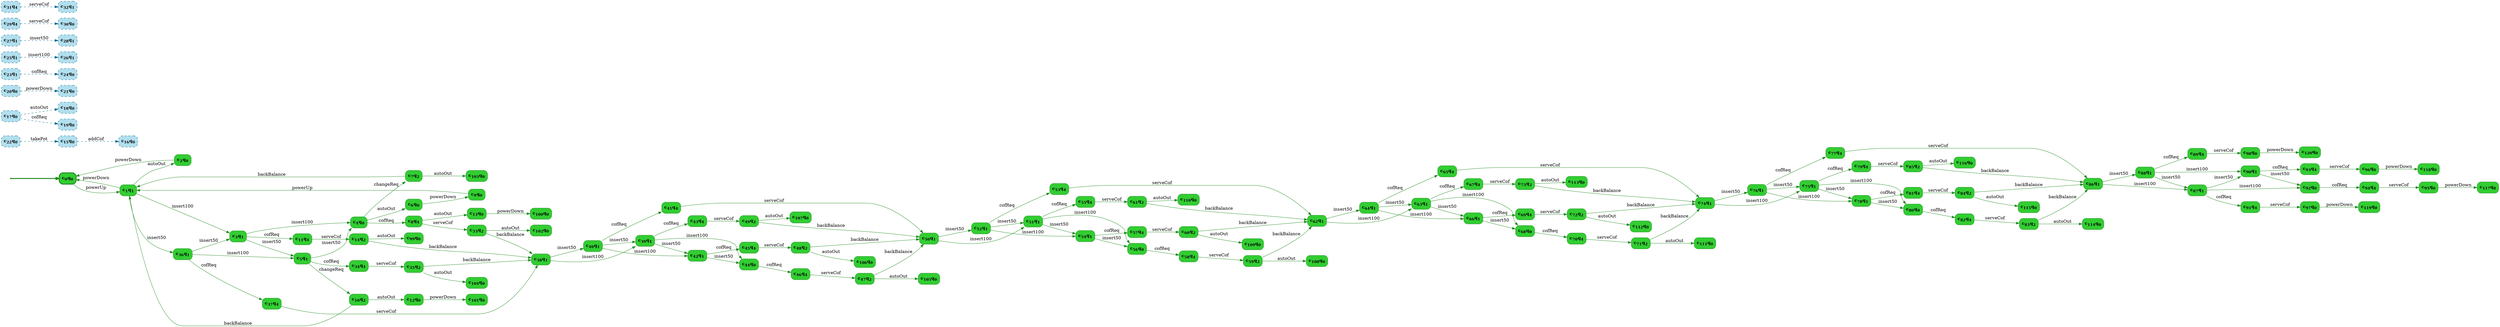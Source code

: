 digraph g {

	rankdir="LR"

	__invisible__[shape="point", color="forestgreen"]
	c0q0[label=<<b>c<sub>0</sub>q<sub>0</sub></b>>, shape="box", style="rounded, filled", fillcolor="limegreen", color="forestgreen", penwidth=3] // Initial
	c1q1[label=<<b>c<sub>1</sub>q<sub>1</sub></b>>, shape="box", style="rounded, filled", fillcolor="limegreen", color="forestgreen"]
	c2q0[label=<<b>c<sub>2</sub>q<sub>0</sub></b>>, shape="box", style="rounded, filled", fillcolor="limegreen", color="forestgreen"]
	c3q1[label=<<b>c<sub>3</sub>q<sub>1</sub></b>>, shape="box", style="rounded, filled", fillcolor="limegreen", color="forestgreen"]
	c4q0[label=<<b>c<sub>4</sub>q<sub>0</sub></b>>, shape="box", style="rounded, filled", fillcolor="limegreen", color="forestgreen"]
	c6q0[label=<<b>c<sub>6</sub>q<sub>0</sub></b>>, shape="box", style="rounded, filled", fillcolor="limegreen", color="forestgreen"]
	c9q0[label=<<b>c<sub>9</sub>q<sub>0</sub></b>>, shape="box", style="rounded, filled", fillcolor="limegreen", color="forestgreen"]
	c7q2[label=<<b>c<sub>7</sub>q<sub>2</sub></b>>, shape="box", style="rounded, filled", fillcolor="limegreen", color="forestgreen"]
	c103q0[label=<<b>c<sub>103</sub>q<sub>0</sub></b>>, shape="box", style="rounded, filled", fillcolor="limegreen", color="forestgreen"]
	c8q4[label=<<b>c<sub>8</sub>q<sub>4</sub></b>>, shape="box", style="rounded, filled", fillcolor="limegreen", color="forestgreen"]
	c13q0[label=<<b>c<sub>13</sub>q<sub>0</sub></b>>, shape="box", style="rounded, filled", fillcolor="limegreen", color="forestgreen"]
	c100q0[label=<<b>c<sub>100</sub>q<sub>0</sub></b>>, shape="box", style="rounded, filled", fillcolor="limegreen", color="forestgreen"]
	c33q2[label=<<b>c<sub>33</sub>q<sub>2</sub></b>>, shape="box", style="rounded, filled", fillcolor="limegreen", color="forestgreen"]
	c102q0[label=<<b>c<sub>102</sub>q<sub>0</sub></b>>, shape="box", style="rounded, filled", fillcolor="limegreen", color="forestgreen"]
	c38q1[label=<<b>c<sub>38</sub>q<sub>1</sub></b>>, shape="box", style="rounded, filled", fillcolor="limegreen", color="forestgreen"]
	c39q1[label=<<b>c<sub>39</sub>q<sub>1</sub></b>>, shape="box", style="rounded, filled", fillcolor="limegreen", color="forestgreen"]
	c43q4[label=<<b>c<sub>43</sub>q<sub>4</sub></b>>, shape="box", style="rounded, filled", fillcolor="limegreen", color="forestgreen"]
	c49q2[label=<<b>c<sub>49</sub>q<sub>2</sub></b>>, shape="box", style="rounded, filled", fillcolor="limegreen", color="forestgreen"]
	c107q0[label=<<b>c<sub>107</sub>q<sub>0</sub></b>>, shape="box", style="rounded, filled", fillcolor="limegreen", color="forestgreen"]
	c50q1[label=<<b>c<sub>50</sub>q<sub>1</sub></b>>, shape="box", style="rounded, filled", fillcolor="limegreen", color="forestgreen"]
	c51q1[label=<<b>c<sub>51</sub>q<sub>1</sub></b>>, shape="box", style="rounded, filled", fillcolor="limegreen", color="forestgreen"]
	c55q4[label=<<b>c<sub>55</sub>q<sub>4</sub></b>>, shape="box", style="rounded, filled", fillcolor="limegreen", color="forestgreen"]
	c61q2[label=<<b>c<sub>61</sub>q<sub>2</sub></b>>, shape="box", style="rounded, filled", fillcolor="limegreen", color="forestgreen"]
	c110q0[label=<<b>c<sub>110</sub>q<sub>0</sub></b>>, shape="box", style="rounded, filled", fillcolor="limegreen", color="forestgreen"]
	c62q1[label=<<b>c<sub>62</sub>q<sub>1</sub></b>>, shape="box", style="rounded, filled", fillcolor="limegreen", color="forestgreen"]
	c63q1[label=<<b>c<sub>63</sub>q<sub>1</sub></b>>, shape="box", style="rounded, filled", fillcolor="limegreen", color="forestgreen"]
	c67q4[label=<<b>c<sub>67</sub>q<sub>4</sub></b>>, shape="box", style="rounded, filled", fillcolor="limegreen", color="forestgreen"]
	c73q2[label=<<b>c<sub>73</sub>q<sub>2</sub></b>>, shape="box", style="rounded, filled", fillcolor="limegreen", color="forestgreen"]
	c113q0[label=<<b>c<sub>113</sub>q<sub>0</sub></b>>, shape="box", style="rounded, filled", fillcolor="limegreen", color="forestgreen"]
	c74q1[label=<<b>c<sub>74</sub>q<sub>1</sub></b>>, shape="box", style="rounded, filled", fillcolor="limegreen", color="forestgreen"]
	c75q1[label=<<b>c<sub>75</sub>q<sub>1</sub></b>>, shape="box", style="rounded, filled", fillcolor="limegreen", color="forestgreen"]
	c79q4[label=<<b>c<sub>79</sub>q<sub>4</sub></b>>, shape="box", style="rounded, filled", fillcolor="limegreen", color="forestgreen"]
	c85q2[label=<<b>c<sub>85</sub>q<sub>2</sub></b>>, shape="box", style="rounded, filled", fillcolor="limegreen", color="forestgreen"]
	c116q0[label=<<b>c<sub>116</sub>q<sub>0</sub></b>>, shape="box", style="rounded, filled", fillcolor="limegreen", color="forestgreen"]
	c86q1[label=<<b>c<sub>86</sub>q<sub>1</sub></b>>, shape="box", style="rounded, filled", fillcolor="limegreen", color="forestgreen"]
	c87q1[label=<<b>c<sub>87</sub>q<sub>1</sub></b>>, shape="box", style="rounded, filled", fillcolor="limegreen", color="forestgreen"]
	c91q4[label=<<b>c<sub>91</sub>q<sub>4</sub></b>>, shape="box", style="rounded, filled", fillcolor="limegreen", color="forestgreen"]
	c97q0[label=<<b>c<sub>97</sub>q<sub>0</sub></b>>, shape="box", style="rounded, filled", fillcolor="limegreen", color="forestgreen"]
	c119q0[label=<<b>c<sub>119</sub>q<sub>0</sub></b>>, shape="box", style="rounded, filled", fillcolor="limegreen", color="forestgreen"]
	c92q0[label=<<b>c<sub>92</sub>q<sub>0</sub></b>>, shape="box", style="rounded, filled", fillcolor="limegreen", color="forestgreen"]
	c94q4[label=<<b>c<sub>94</sub>q<sub>4</sub></b>>, shape="box", style="rounded, filled", fillcolor="limegreen", color="forestgreen"]
	c95q0[label=<<b>c<sub>95</sub>q<sub>0</sub></b>>, shape="box", style="rounded, filled", fillcolor="limegreen", color="forestgreen"]
	c117q0[label=<<b>c<sub>117</sub>q<sub>0</sub></b>>, shape="box", style="rounded, filled", fillcolor="limegreen", color="forestgreen"]
	c90q1[label=<<b>c<sub>90</sub>q<sub>1</sub></b>>, shape="box", style="rounded, filled", fillcolor="limegreen", color="forestgreen"]
	c93q4[label=<<b>c<sub>93</sub>q<sub>4</sub></b>>, shape="box", style="rounded, filled", fillcolor="limegreen", color="forestgreen"]
	c96q0[label=<<b>c<sub>96</sub>q<sub>0</sub></b>>, shape="box", style="rounded, filled", fillcolor="limegreen", color="forestgreen"]
	c118q0[label=<<b>c<sub>118</sub>q<sub>0</sub></b>>, shape="box", style="rounded, filled", fillcolor="limegreen", color="forestgreen"]
	c88q1[label=<<b>c<sub>88</sub>q<sub>1</sub></b>>, shape="box", style="rounded, filled", fillcolor="limegreen", color="forestgreen"]
	c89q4[label=<<b>c<sub>89</sub>q<sub>4</sub></b>>, shape="box", style="rounded, filled", fillcolor="limegreen", color="forestgreen"]
	c98q0[label=<<b>c<sub>98</sub>q<sub>0</sub></b>>, shape="box", style="rounded, filled", fillcolor="limegreen", color="forestgreen"]
	c120q0[label=<<b>c<sub>120</sub>q<sub>0</sub></b>>, shape="box", style="rounded, filled", fillcolor="limegreen", color="forestgreen"]
	c80q0[label=<<b>c<sub>80</sub>q<sub>0</sub></b>>, shape="box", style="rounded, filled", fillcolor="limegreen", color="forestgreen"]
	c82q4[label=<<b>c<sub>82</sub>q<sub>4</sub></b>>, shape="box", style="rounded, filled", fillcolor="limegreen", color="forestgreen"]
	c83q2[label=<<b>c<sub>83</sub>q<sub>2</sub></b>>, shape="box", style="rounded, filled", fillcolor="limegreen", color="forestgreen"]
	c114q0[label=<<b>c<sub>114</sub>q<sub>0</sub></b>>, shape="box", style="rounded, filled", fillcolor="limegreen", color="forestgreen"]
	c78q1[label=<<b>c<sub>78</sub>q<sub>1</sub></b>>, shape="box", style="rounded, filled", fillcolor="limegreen", color="forestgreen"]
	c81q4[label=<<b>c<sub>81</sub>q<sub>4</sub></b>>, shape="box", style="rounded, filled", fillcolor="limegreen", color="forestgreen"]
	c84q2[label=<<b>c<sub>84</sub>q<sub>2</sub></b>>, shape="box", style="rounded, filled", fillcolor="limegreen", color="forestgreen"]
	c115q0[label=<<b>c<sub>115</sub>q<sub>0</sub></b>>, shape="box", style="rounded, filled", fillcolor="limegreen", color="forestgreen"]
	c76q1[label=<<b>c<sub>76</sub>q<sub>1</sub></b>>, shape="box", style="rounded, filled", fillcolor="limegreen", color="forestgreen"]
	c77q4[label=<<b>c<sub>77</sub>q<sub>4</sub></b>>, shape="box", style="rounded, filled", fillcolor="limegreen", color="forestgreen"]
	c68q0[label=<<b>c<sub>68</sub>q<sub>0</sub></b>>, shape="box", style="rounded, filled", fillcolor="limegreen", color="forestgreen"]
	c70q4[label=<<b>c<sub>70</sub>q<sub>4</sub></b>>, shape="box", style="rounded, filled", fillcolor="limegreen", color="forestgreen"]
	c71q2[label=<<b>c<sub>71</sub>q<sub>2</sub></b>>, shape="box", style="rounded, filled", fillcolor="limegreen", color="forestgreen"]
	c111q0[label=<<b>c<sub>111</sub>q<sub>0</sub></b>>, shape="box", style="rounded, filled", fillcolor="limegreen", color="forestgreen"]
	c66q1[label=<<b>c<sub>66</sub>q<sub>1</sub></b>>, shape="box", style="rounded, filled", fillcolor="limegreen", color="forestgreen"]
	c69q4[label=<<b>c<sub>69</sub>q<sub>4</sub></b>>, shape="box", style="rounded, filled", fillcolor="limegreen", color="forestgreen"]
	c72q2[label=<<b>c<sub>72</sub>q<sub>2</sub></b>>, shape="box", style="rounded, filled", fillcolor="limegreen", color="forestgreen"]
	c112q0[label=<<b>c<sub>112</sub>q<sub>0</sub></b>>, shape="box", style="rounded, filled", fillcolor="limegreen", color="forestgreen"]
	c64q1[label=<<b>c<sub>64</sub>q<sub>1</sub></b>>, shape="box", style="rounded, filled", fillcolor="limegreen", color="forestgreen"]
	c65q4[label=<<b>c<sub>65</sub>q<sub>4</sub></b>>, shape="box", style="rounded, filled", fillcolor="limegreen", color="forestgreen"]
	c56q0[label=<<b>c<sub>56</sub>q<sub>0</sub></b>>, shape="box", style="rounded, filled", fillcolor="limegreen", color="forestgreen"]
	c58q4[label=<<b>c<sub>58</sub>q<sub>4</sub></b>>, shape="box", style="rounded, filled", fillcolor="limegreen", color="forestgreen"]
	c59q2[label=<<b>c<sub>59</sub>q<sub>2</sub></b>>, shape="box", style="rounded, filled", fillcolor="limegreen", color="forestgreen"]
	c108q0[label=<<b>c<sub>108</sub>q<sub>0</sub></b>>, shape="box", style="rounded, filled", fillcolor="limegreen", color="forestgreen"]
	c54q1[label=<<b>c<sub>54</sub>q<sub>1</sub></b>>, shape="box", style="rounded, filled", fillcolor="limegreen", color="forestgreen"]
	c57q4[label=<<b>c<sub>57</sub>q<sub>4</sub></b>>, shape="box", style="rounded, filled", fillcolor="limegreen", color="forestgreen"]
	c60q2[label=<<b>c<sub>60</sub>q<sub>2</sub></b>>, shape="box", style="rounded, filled", fillcolor="limegreen", color="forestgreen"]
	c109q0[label=<<b>c<sub>109</sub>q<sub>0</sub></b>>, shape="box", style="rounded, filled", fillcolor="limegreen", color="forestgreen"]
	c52q1[label=<<b>c<sub>52</sub>q<sub>1</sub></b>>, shape="box", style="rounded, filled", fillcolor="limegreen", color="forestgreen"]
	c53q4[label=<<b>c<sub>53</sub>q<sub>4</sub></b>>, shape="box", style="rounded, filled", fillcolor="limegreen", color="forestgreen"]
	c44q0[label=<<b>c<sub>44</sub>q<sub>0</sub></b>>, shape="box", style="rounded, filled", fillcolor="limegreen", color="forestgreen"]
	c46q4[label=<<b>c<sub>46</sub>q<sub>4</sub></b>>, shape="box", style="rounded, filled", fillcolor="limegreen", color="forestgreen"]
	c47q2[label=<<b>c<sub>47</sub>q<sub>2</sub></b>>, shape="box", style="rounded, filled", fillcolor="limegreen", color="forestgreen"]
	c105q0[label=<<b>c<sub>105</sub>q<sub>0</sub></b>>, shape="box", style="rounded, filled", fillcolor="limegreen", color="forestgreen"]
	c42q1[label=<<b>c<sub>42</sub>q<sub>1</sub></b>>, shape="box", style="rounded, filled", fillcolor="limegreen", color="forestgreen"]
	c45q4[label=<<b>c<sub>45</sub>q<sub>4</sub></b>>, shape="box", style="rounded, filled", fillcolor="limegreen", color="forestgreen"]
	c48q2[label=<<b>c<sub>48</sub>q<sub>2</sub></b>>, shape="box", style="rounded, filled", fillcolor="limegreen", color="forestgreen"]
	c106q0[label=<<b>c<sub>106</sub>q<sub>0</sub></b>>, shape="box", style="rounded, filled", fillcolor="limegreen", color="forestgreen"]
	c40q1[label=<<b>c<sub>40</sub>q<sub>1</sub></b>>, shape="box", style="rounded, filled", fillcolor="limegreen", color="forestgreen"]
	c41q4[label=<<b>c<sub>41</sub>q<sub>4</sub></b>>, shape="box", style="rounded, filled", fillcolor="limegreen", color="forestgreen"]
	c5q1[label=<<b>c<sub>5</sub>q<sub>1</sub></b>>, shape="box", style="rounded, filled", fillcolor="limegreen", color="forestgreen"]
	c10q2[label=<<b>c<sub>10</sub>q<sub>2</sub></b>>, shape="box", style="rounded, filled", fillcolor="limegreen", color="forestgreen"]
	c12q0[label=<<b>c<sub>12</sub>q<sub>0</sub></b>>, shape="box", style="rounded, filled", fillcolor="limegreen", color="forestgreen"]
	c101q0[label=<<b>c<sub>101</sub>q<sub>0</sub></b>>, shape="box", style="rounded, filled", fillcolor="limegreen", color="forestgreen"]
	c34q4[label=<<b>c<sub>34</sub>q<sub>4</sub></b>>, shape="box", style="rounded, filled", fillcolor="limegreen", color="forestgreen"]
	c35q2[label=<<b>c<sub>35</sub>q<sub>2</sub></b>>, shape="box", style="rounded, filled", fillcolor="limegreen", color="forestgreen"]
	c104q0[label=<<b>c<sub>104</sub>q<sub>0</sub></b>>, shape="box", style="rounded, filled", fillcolor="limegreen", color="forestgreen"]
	c11q4[label=<<b>c<sub>11</sub>q<sub>4</sub></b>>, shape="box", style="rounded, filled", fillcolor="limegreen", color="forestgreen"]
	c14q2[label=<<b>c<sub>14</sub>q<sub>2</sub></b>>, shape="box", style="rounded, filled", fillcolor="limegreen", color="forestgreen"]
	c99q0[label=<<b>c<sub>99</sub>q<sub>0</sub></b>>, shape="box", style="rounded, filled", fillcolor="limegreen", color="forestgreen"]
	c36q1[label=<<b>c<sub>36</sub>q<sub>1</sub></b>>, shape="box", style="rounded, filled", fillcolor="limegreen", color="forestgreen"]
	c37q4[label=<<b>c<sub>37</sub>q<sub>4</sub></b>>, shape="box", style="rounded, filled", fillcolor="limegreen", color="forestgreen"]
	c15q0[label=<<b>c<sub>15</sub>q<sub>0</sub></b>>, shape="box", style="rounded, filled, dashed", fillcolor="lightblue2", color="deepskyblue4"]
	c16q0[label=<<b>c<sub>16</sub>q<sub>0</sub></b>>, shape="box", style="rounded, filled, dashed", fillcolor="lightblue2", color="deepskyblue4"]
	c17q0[label=<<b>c<sub>17</sub>q<sub>0</sub></b>>, shape="box", style="rounded, filled, dashed", fillcolor="lightblue2", color="deepskyblue4"]
	c18q0[label=<<b>c<sub>18</sub>q<sub>0</sub></b>>, shape="box", style="rounded, filled, dashed", fillcolor="lightblue2", color="deepskyblue4"]
	c19q0[label=<<b>c<sub>19</sub>q<sub>0</sub></b>>, shape="box", style="rounded, filled, dashed", fillcolor="lightblue2", color="deepskyblue4"]
	c20q0[label=<<b>c<sub>20</sub>q<sub>0</sub></b>>, shape="box", style="rounded, filled, dashed", fillcolor="lightblue2", color="deepskyblue4"]
	c21q0[label=<<b>c<sub>21</sub>q<sub>0</sub></b>>, shape="box", style="rounded, filled, dashed", fillcolor="lightblue2", color="deepskyblue4"]
	c22q0[label=<<b>c<sub>22</sub>q<sub>0</sub></b>>, shape="box", style="rounded, filled, dashed", fillcolor="lightblue2", color="deepskyblue4"]
	c23q1[label=<<b>c<sub>23</sub>q<sub>1</sub></b>>, shape="box", style="rounded, filled, dashed", fillcolor="lightblue2", color="deepskyblue4"]
	c24q0[label=<<b>c<sub>24</sub>q<sub>0</sub></b>>, shape="box", style="rounded, filled, dashed", fillcolor="lightblue2", color="deepskyblue4"]
	c25q1[label=<<b>c<sub>25</sub>q<sub>1</sub></b>>, shape="box", style="rounded, filled, dashed", fillcolor="lightblue2", color="deepskyblue4"]
	c26q1[label=<<b>c<sub>26</sub>q<sub>1</sub></b>>, shape="box", style="rounded, filled, dashed", fillcolor="lightblue2", color="deepskyblue4"]
	c27q1[label=<<b>c<sub>27</sub>q<sub>1</sub></b>>, shape="box", style="rounded, filled, dashed", fillcolor="lightblue2", color="deepskyblue4"]
	c28q1[label=<<b>c<sub>28</sub>q<sub>1</sub></b>>, shape="box", style="rounded, filled, dashed", fillcolor="lightblue2", color="deepskyblue4"]
	c29q4[label=<<b>c<sub>29</sub>q<sub>4</sub></b>>, shape="box", style="rounded, filled, dashed", fillcolor="lightblue2", color="deepskyblue4"]
	c30q0[label=<<b>c<sub>30</sub>q<sub>0</sub></b>>, shape="box", style="rounded, filled, dashed", fillcolor="lightblue2", color="deepskyblue4"]
	c31q4[label=<<b>c<sub>31</sub>q<sub>4</sub></b>>, shape="box", style="rounded, filled, dashed", fillcolor="lightblue2", color="deepskyblue4"]
	c32q1[label=<<b>c<sub>32</sub>q<sub>1</sub></b>>, shape="box", style="rounded, filled, dashed", fillcolor="lightblue2", color="deepskyblue4"]

	__invisible__ -> c0q0[penwidth=3, color="forestgreen"]
	c0q0 -> c1q1[label=<powerUp>, color="forestgreen"]
	c1q1 -> c2q0[label=<autoOut>, color="forestgreen"]
	c2q0 -> c0q0[label=<powerDown>, color="forestgreen"]
	c1q1 -> c3q1[label=<insert100>, color="forestgreen"]
	c3q1 -> c4q0[label=<insert100>, color="forestgreen"]
	c4q0 -> c6q0[label=<autoOut>, color="forestgreen"]
	c6q0 -> c9q0[label=<powerDown>, color="forestgreen"]
	c9q0 -> c1q1[label=<powerUp>, color="forestgreen"]
	c4q0 -> c7q2[label=<changeReq>, color="forestgreen"]
	c7q2 -> c103q0[label=<autoOut>, color="forestgreen"]
	c7q2 -> c1q1[label=<backBalance>, color="forestgreen"]
	c4q0 -> c8q4[label=<cofReq>, color="forestgreen"]
	c8q4 -> c13q0[label=<autoOut>, color="forestgreen"]
	c13q0 -> c100q0[label=<powerDown>, color="forestgreen"]
	c8q4 -> c33q2[label=<serveCof>, color="forestgreen"]
	c33q2 -> c102q0[label=<autoOut>, color="forestgreen"]
	c33q2 -> c38q1[label=<backBalance>, color="forestgreen"]
	c38q1 -> c39q1[label=<insert100>, color="forestgreen"]
	c39q1 -> c43q4[label=<cofReq>, color="forestgreen"]
	c43q4 -> c49q2[label=<serveCof>, color="forestgreen"]
	c49q2 -> c107q0[label=<autoOut>, color="forestgreen"]
	c49q2 -> c50q1[label=<backBalance>, color="forestgreen"]
	c50q1 -> c51q1[label=<insert100>, color="forestgreen"]
	c51q1 -> c55q4[label=<cofReq>, color="forestgreen"]
	c55q4 -> c61q2[label=<serveCof>, color="forestgreen"]
	c61q2 -> c110q0[label=<autoOut>, color="forestgreen"]
	c61q2 -> c62q1[label=<backBalance>, color="forestgreen"]
	c62q1 -> c63q1[label=<insert100>, color="forestgreen"]
	c63q1 -> c67q4[label=<cofReq>, color="forestgreen"]
	c67q4 -> c73q2[label=<serveCof>, color="forestgreen"]
	c73q2 -> c113q0[label=<autoOut>, color="forestgreen"]
	c73q2 -> c74q1[label=<backBalance>, color="forestgreen"]
	c74q1 -> c75q1[label=<insert100>, color="forestgreen"]
	c75q1 -> c79q4[label=<cofReq>, color="forestgreen"]
	c79q4 -> c85q2[label=<serveCof>, color="forestgreen"]
	c85q2 -> c116q0[label=<autoOut>, color="forestgreen"]
	c85q2 -> c86q1[label=<backBalance>, color="forestgreen"]
	c86q1 -> c87q1[label=<insert100>, color="forestgreen"]
	c87q1 -> c91q4[label=<cofReq>, color="forestgreen"]
	c91q4 -> c97q0[label=<serveCof>, color="forestgreen"]
	c97q0 -> c119q0[label=<powerDown>, color="forestgreen"]
	c87q1 -> c92q0[label=<insert100>, color="forestgreen"]
	c92q0 -> c94q4[label=<cofReq>, color="forestgreen"]
	c94q4 -> c95q0[label=<serveCof>, color="forestgreen"]
	c95q0 -> c117q0[label=<powerDown>, color="forestgreen"]
	c87q1 -> c90q1[label=<insert50>, color="forestgreen"]
	c90q1 -> c93q4[label=<cofReq>, color="forestgreen"]
	c93q4 -> c96q0[label=<serveCof>, color="forestgreen"]
	c96q0 -> c118q0[label=<powerDown>, color="forestgreen"]
	c90q1 -> c92q0[label=<insert50>, color="forestgreen"]
	c86q1 -> c88q1[label=<insert50>, color="forestgreen"]
	c88q1 -> c89q4[label=<cofReq>, color="forestgreen"]
	c89q4 -> c98q0[label=<serveCof>, color="forestgreen"]
	c98q0 -> c120q0[label=<powerDown>, color="forestgreen"]
	c88q1 -> c90q1[label=<insert100>, color="forestgreen"]
	c88q1 -> c87q1[label=<insert50>, color="forestgreen"]
	c75q1 -> c80q0[label=<insert100>, color="forestgreen"]
	c80q0 -> c82q4[label=<cofReq>, color="forestgreen"]
	c82q4 -> c83q2[label=<serveCof>, color="forestgreen"]
	c83q2 -> c114q0[label=<autoOut>, color="forestgreen"]
	c83q2 -> c86q1[label=<backBalance>, color="forestgreen"]
	c75q1 -> c78q1[label=<insert50>, color="forestgreen"]
	c78q1 -> c81q4[label=<cofReq>, color="forestgreen"]
	c81q4 -> c84q2[label=<serveCof>, color="forestgreen"]
	c84q2 -> c115q0[label=<autoOut>, color="forestgreen"]
	c84q2 -> c86q1[label=<backBalance>, color="forestgreen"]
	c78q1 -> c80q0[label=<insert50>, color="forestgreen"]
	c74q1 -> c76q1[label=<insert50>, color="forestgreen"]
	c76q1 -> c77q4[label=<cofReq>, color="forestgreen"]
	c77q4 -> c86q1[label=<serveCof>, color="forestgreen"]
	c76q1 -> c78q1[label=<insert100>, color="forestgreen"]
	c76q1 -> c75q1[label=<insert50>, color="forestgreen"]
	c63q1 -> c68q0[label=<insert100>, color="forestgreen"]
	c68q0 -> c70q4[label=<cofReq>, color="forestgreen"]
	c70q4 -> c71q2[label=<serveCof>, color="forestgreen"]
	c71q2 -> c111q0[label=<autoOut>, color="forestgreen"]
	c71q2 -> c74q1[label=<backBalance>, color="forestgreen"]
	c63q1 -> c66q1[label=<insert50>, color="forestgreen"]
	c66q1 -> c69q4[label=<cofReq>, color="forestgreen"]
	c69q4 -> c72q2[label=<serveCof>, color="forestgreen"]
	c72q2 -> c112q0[label=<autoOut>, color="forestgreen"]
	c72q2 -> c74q1[label=<backBalance>, color="forestgreen"]
	c66q1 -> c68q0[label=<insert50>, color="forestgreen"]
	c62q1 -> c64q1[label=<insert50>, color="forestgreen"]
	c64q1 -> c65q4[label=<cofReq>, color="forestgreen"]
	c65q4 -> c74q1[label=<serveCof>, color="forestgreen"]
	c64q1 -> c66q1[label=<insert100>, color="forestgreen"]
	c64q1 -> c63q1[label=<insert50>, color="forestgreen"]
	c51q1 -> c56q0[label=<insert100>, color="forestgreen"]
	c56q0 -> c58q4[label=<cofReq>, color="forestgreen"]
	c58q4 -> c59q2[label=<serveCof>, color="forestgreen"]
	c59q2 -> c108q0[label=<autoOut>, color="forestgreen"]
	c59q2 -> c62q1[label=<backBalance>, color="forestgreen"]
	c51q1 -> c54q1[label=<insert50>, color="forestgreen"]
	c54q1 -> c57q4[label=<cofReq>, color="forestgreen"]
	c57q4 -> c60q2[label=<serveCof>, color="forestgreen"]
	c60q2 -> c109q0[label=<autoOut>, color="forestgreen"]
	c60q2 -> c62q1[label=<backBalance>, color="forestgreen"]
	c54q1 -> c56q0[label=<insert50>, color="forestgreen"]
	c50q1 -> c52q1[label=<insert50>, color="forestgreen"]
	c52q1 -> c53q4[label=<cofReq>, color="forestgreen"]
	c53q4 -> c62q1[label=<serveCof>, color="forestgreen"]
	c52q1 -> c54q1[label=<insert100>, color="forestgreen"]
	c52q1 -> c51q1[label=<insert50>, color="forestgreen"]
	c39q1 -> c44q0[label=<insert100>, color="forestgreen"]
	c44q0 -> c46q4[label=<cofReq>, color="forestgreen"]
	c46q4 -> c47q2[label=<serveCof>, color="forestgreen"]
	c47q2 -> c105q0[label=<autoOut>, color="forestgreen"]
	c47q2 -> c50q1[label=<backBalance>, color="forestgreen"]
	c39q1 -> c42q1[label=<insert50>, color="forestgreen"]
	c42q1 -> c45q4[label=<cofReq>, color="forestgreen"]
	c45q4 -> c48q2[label=<serveCof>, color="forestgreen"]
	c48q2 -> c106q0[label=<autoOut>, color="forestgreen"]
	c48q2 -> c50q1[label=<backBalance>, color="forestgreen"]
	c42q1 -> c44q0[label=<insert50>, color="forestgreen"]
	c38q1 -> c40q1[label=<insert50>, color="forestgreen"]
	c40q1 -> c41q4[label=<cofReq>, color="forestgreen"]
	c41q4 -> c50q1[label=<serveCof>, color="forestgreen"]
	c40q1 -> c42q1[label=<insert100>, color="forestgreen"]
	c40q1 -> c39q1[label=<insert50>, color="forestgreen"]
	c3q1 -> c5q1[label=<insert50>, color="forestgreen"]
	c5q1 -> c4q0[label=<insert50>, color="forestgreen"]
	c5q1 -> c10q2[label=<changeReq>, color="forestgreen"]
	c10q2 -> c12q0[label=<autoOut>, color="forestgreen"]
	c12q0 -> c101q0[label=<powerDown>, color="forestgreen"]
	c10q2 -> c1q1[label=<backBalance>, color="forestgreen"]
	c5q1 -> c34q4[label=<cofReq>, color="forestgreen"]
	c34q4 -> c35q2[label=<serveCof>, color="forestgreen"]
	c35q2 -> c104q0[label=<autoOut>, color="forestgreen"]
	c35q2 -> c38q1[label=<backBalance>, color="forestgreen"]
	c3q1 -> c11q4[label=<cofReq>, color="forestgreen"]
	c11q4 -> c14q2[label=<serveCof>, color="forestgreen"]
	c14q2 -> c99q0[label=<autoOut>, color="forestgreen"]
	c14q2 -> c38q1[label=<backBalance>, color="forestgreen"]
	c1q1 -> c0q0[label=<powerDown>, color="forestgreen"]
	c1q1 -> c36q1[label=<insert50>, color="forestgreen"]
	c36q1 -> c37q4[label=<cofReq>, color="forestgreen"]
	c37q4 -> c38q1[label=<serveCof>, color="forestgreen"]
	c36q1 -> c5q1[label=<insert100>, color="forestgreen"]
	c36q1 -> c3q1[label=<insert50>, color="forestgreen"]
	c15q0 -> c16q0[label=<addCof>, color="deepskyblue4", style="dashed"]
	c17q0 -> c18q0[label=<autoOut>, color="deepskyblue4", style="dashed"]
	c17q0 -> c19q0[label=<cofReq>, color="deepskyblue4", style="dashed"]
	c20q0 -> c21q0[label=<powerDown>, color="deepskyblue4", style="dashed"]
	c22q0 -> c15q0[label=<takePot>, color="deepskyblue4", style="dashed"]
	c23q1 -> c24q0[label=<cofReq>, color="deepskyblue4", style="dashed"]
	c25q1 -> c26q1[label=<insert100>, color="deepskyblue4", style="dashed"]
	c27q1 -> c28q1[label=<insert50>, color="deepskyblue4", style="dashed"]
	c29q4 -> c30q0[label=<serveCof>, color="deepskyblue4", style="dashed"]
	c31q4 -> c32q1[label=<serveCof>, color="deepskyblue4", style="dashed"]

}
